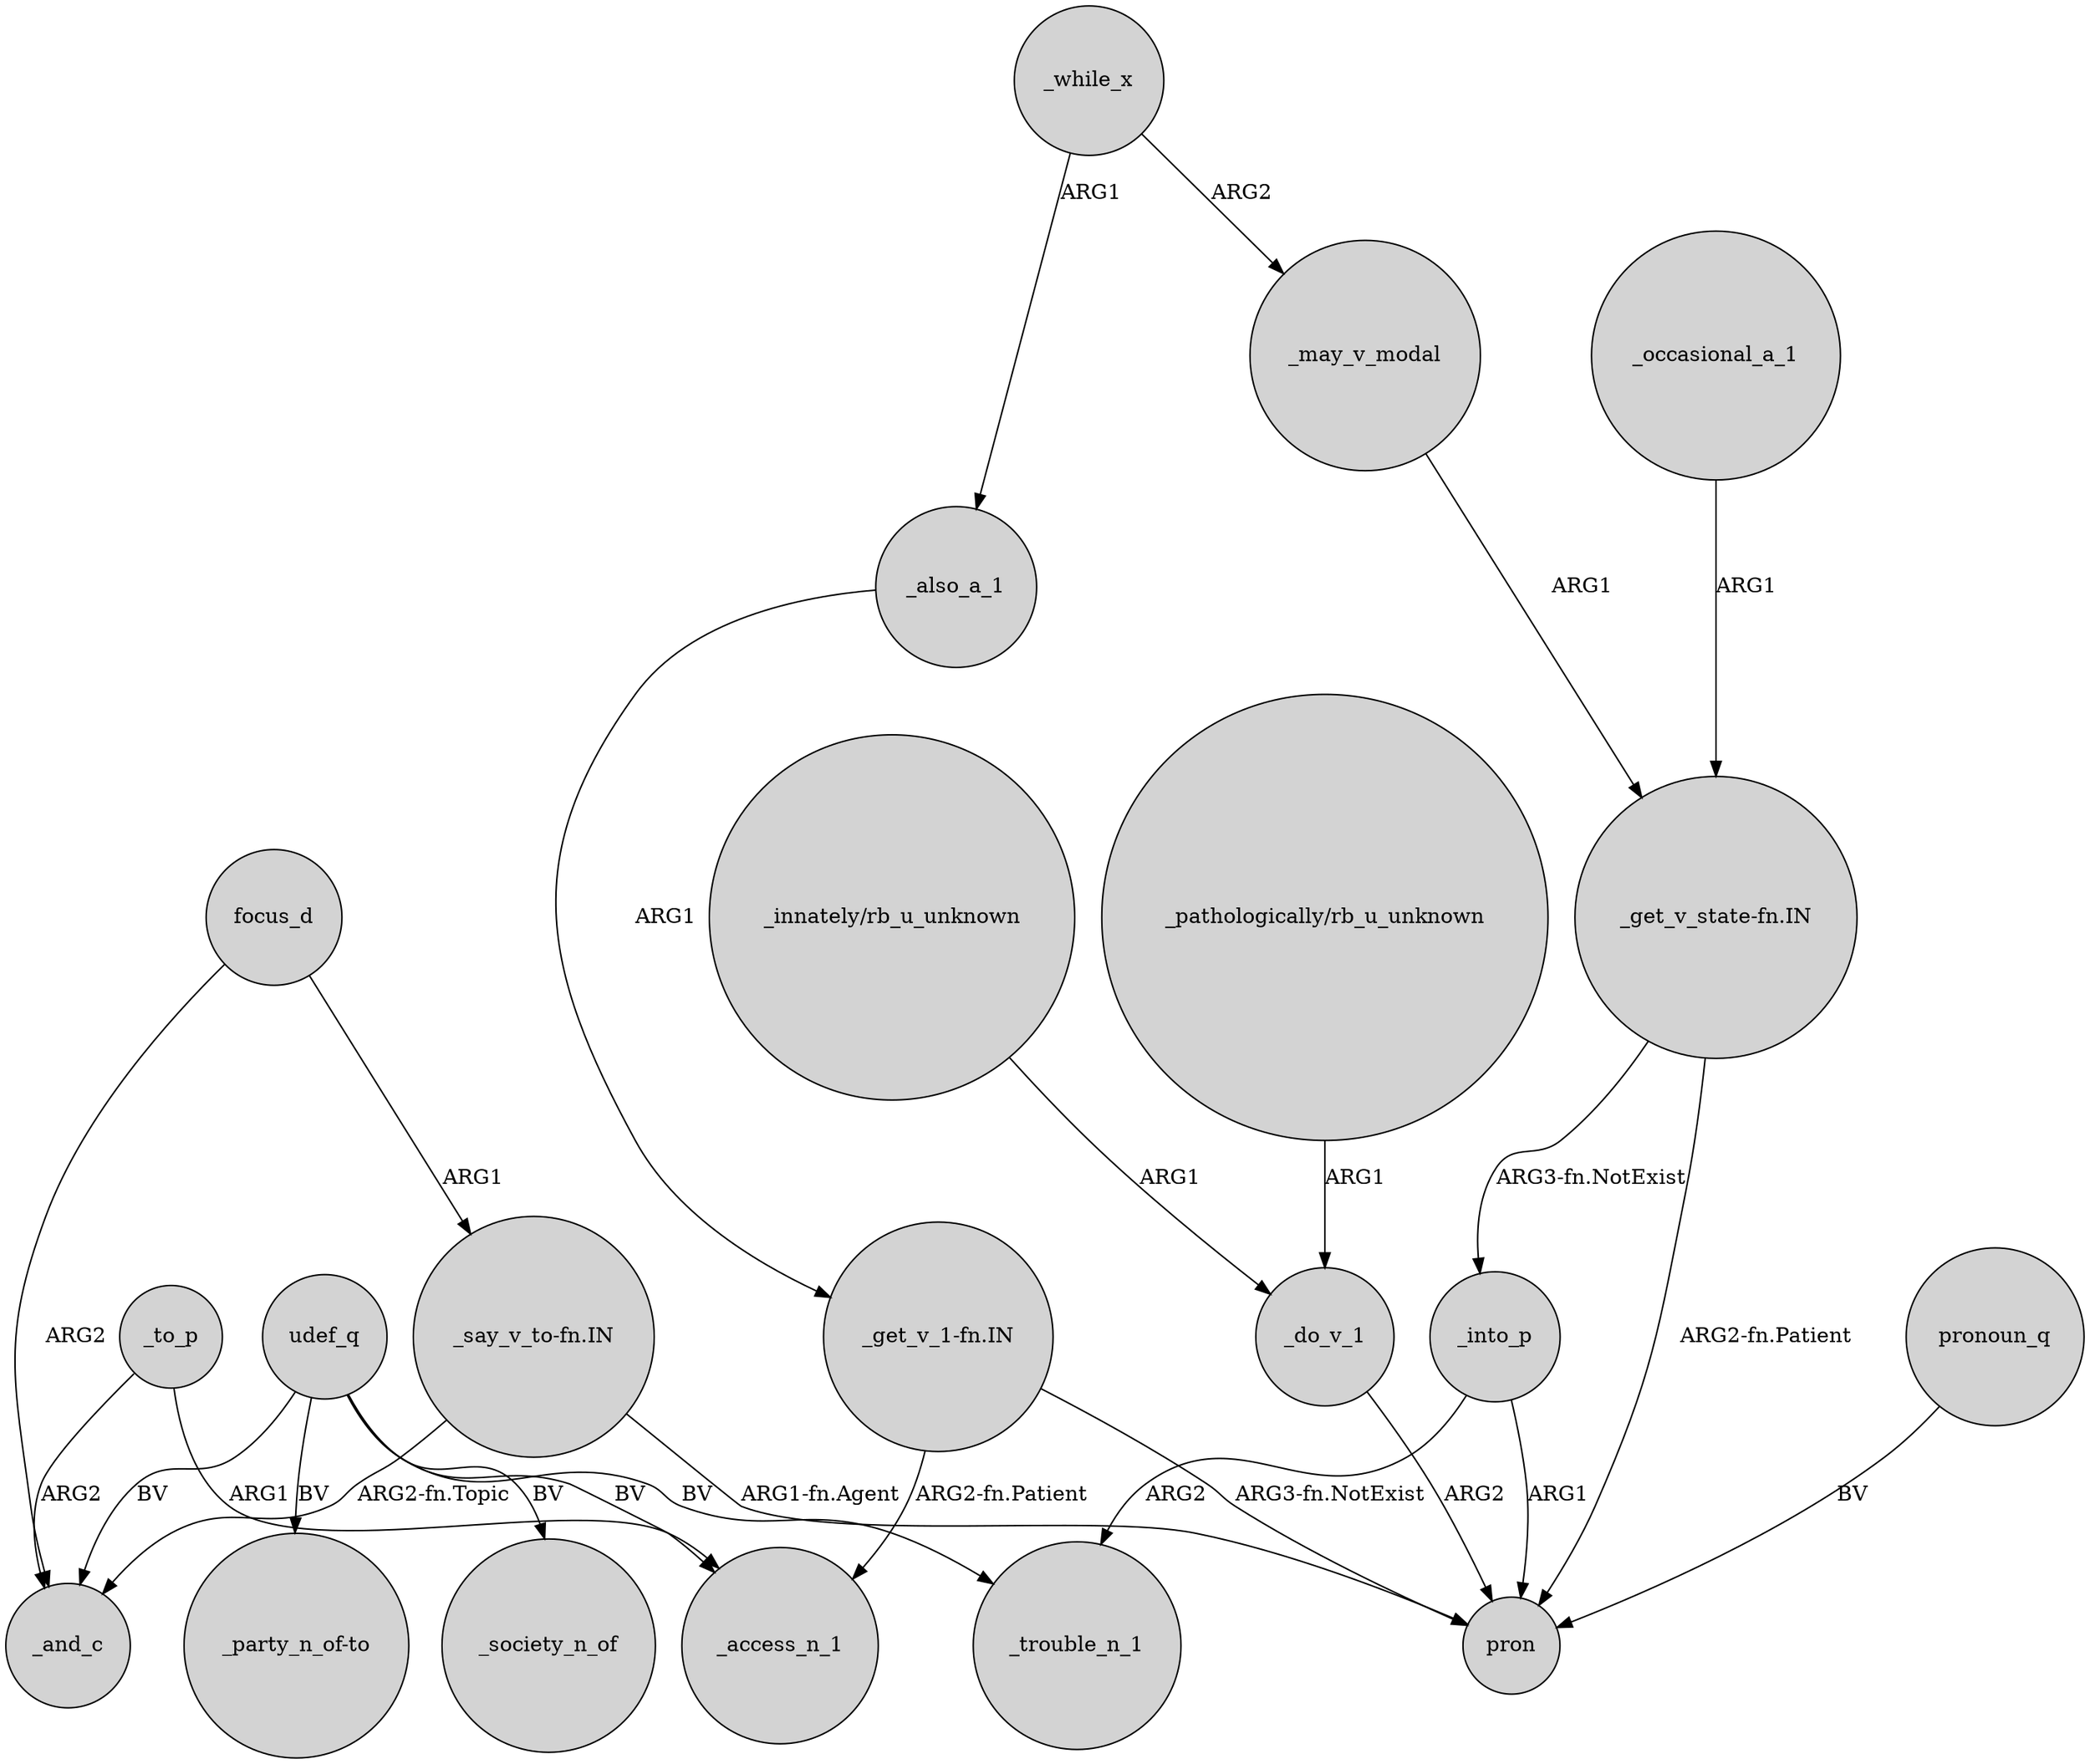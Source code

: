 digraph {
	node [shape=circle style=filled]
	_occasional_a_1 -> "_get_v_state-fn.IN" [label=ARG1]
	"_innately/rb_u_unknown" -> _do_v_1 [label=ARG1]
	_also_a_1 -> "_get_v_1-fn.IN" [label=ARG1]
	udef_q -> "_party_n_of-to" [label=BV]
	"_pathologically/rb_u_unknown" -> _do_v_1 [label=ARG1]
	"_get_v_1-fn.IN" -> _access_n_1 [label="ARG2-fn.Patient"]
	"_get_v_state-fn.IN" -> pron [label="ARG2-fn.Patient"]
	_to_p -> _and_c [label=ARG2]
	focus_d -> _and_c [label=ARG2]
	udef_q -> _trouble_n_1 [label=BV]
	_do_v_1 -> pron [label=ARG2]
	udef_q -> _access_n_1 [label=BV]
	pronoun_q -> pron [label=BV]
	_into_p -> _trouble_n_1 [label=ARG2]
	_to_p -> _access_n_1 [label=ARG1]
	"_say_v_to-fn.IN" -> _and_c [label="ARG2-fn.Topic"]
	udef_q -> _society_n_of [label=BV]
	"_say_v_to-fn.IN" -> pron [label="ARG1-fn.Agent"]
	_may_v_modal -> "_get_v_state-fn.IN" [label=ARG1]
	"_get_v_state-fn.IN" -> _into_p [label="ARG3-fn.NotExist"]
	"_get_v_1-fn.IN" -> pron [label="ARG3-fn.NotExist"]
	udef_q -> _and_c [label=BV]
	_while_x -> _may_v_modal [label=ARG2]
	_into_p -> pron [label=ARG1]
	_while_x -> _also_a_1 [label=ARG1]
	focus_d -> "_say_v_to-fn.IN" [label=ARG1]
}
